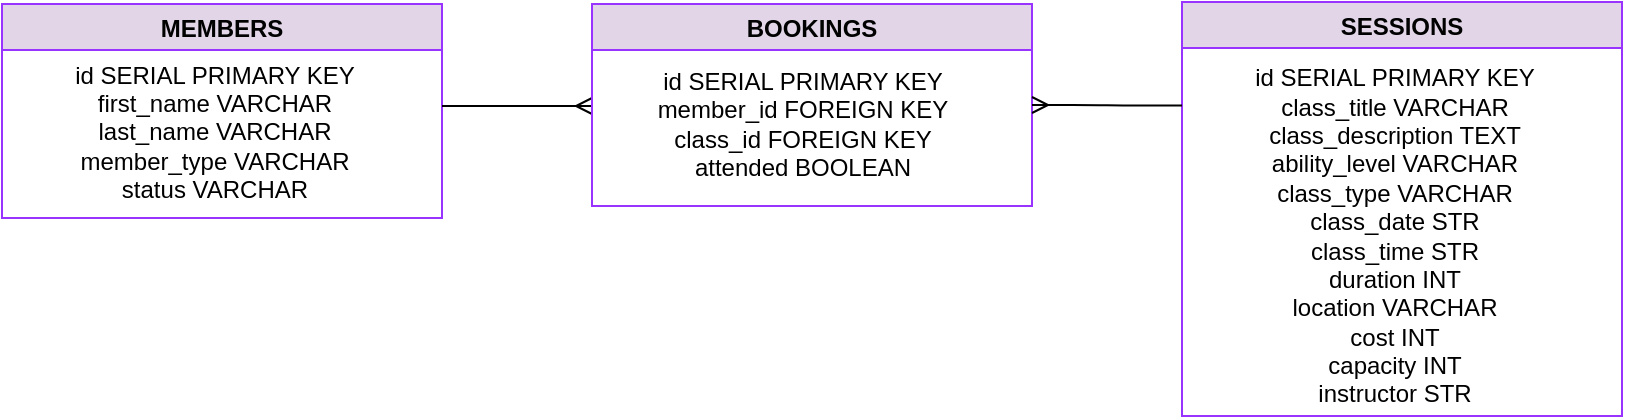 <mxfile version="14.4.9" type="github">
  <diagram id="cUhFRVL-xcHtPhrZ-8ej" name="Page-1">
    <mxGraphModel dx="868" dy="450" grid="1" gridSize="10" guides="1" tooltips="1" connect="1" arrows="1" fold="1" page="1" pageScale="1" pageWidth="827" pageHeight="1169" math="0" shadow="0">
      <root>
        <mxCell id="0" />
        <mxCell id="1" parent="0" />
        <mxCell id="Oh8bmM580HgpUxwd3d-Q-1" value="MEMBERS" style="swimlane;fillColor=#e1d5e7;strokeColor=#9933FF;" parent="1" vertex="1">
          <mxGeometry x="10" y="153" width="220" height="107" as="geometry" />
        </mxCell>
        <mxCell id="Oh8bmM580HgpUxwd3d-Q-4" value="id SERIAL PRIMARY KEY&lt;br&gt;first_name VARCHAR&lt;br&gt;last_name VARCHAR&lt;br&gt;member_type VARCHAR&lt;br&gt;status VARCHAR" style="text;html=1;align=center;verticalAlign=middle;resizable=0;points=[];autosize=1;" parent="Oh8bmM580HgpUxwd3d-Q-1" vertex="1">
          <mxGeometry x="26" y="24" width="160" height="80" as="geometry" />
        </mxCell>
        <mxCell id="Oh8bmM580HgpUxwd3d-Q-2" value="" style="edgeStyle=entityRelationEdgeStyle;fontSize=12;html=1;endArrow=ERmany;" parent="1" edge="1">
          <mxGeometry width="100" height="100" relative="1" as="geometry">
            <mxPoint x="230" y="204" as="sourcePoint" />
            <mxPoint x="305" y="204" as="targetPoint" />
          </mxGeometry>
        </mxCell>
        <mxCell id="Oh8bmM580HgpUxwd3d-Q-8" value="BOOKINGS" style="swimlane;fillColor=#e1d5e7;strokeColor=#9933FF;startSize=23;" parent="1" vertex="1">
          <mxGeometry x="305" y="153" width="220" height="101" as="geometry" />
        </mxCell>
        <mxCell id="Oh8bmM580HgpUxwd3d-Q-9" value="id SERIAL PRIMARY KEY&lt;br&gt;member_id FOREIGN KEY&lt;br&gt;class_id FOREIGN KEY&lt;br&gt;attended BOOLEAN" style="text;html=1;align=center;verticalAlign=middle;resizable=0;points=[];autosize=1;" parent="Oh8bmM580HgpUxwd3d-Q-8" vertex="1">
          <mxGeometry x="25" y="30" width="160" height="60" as="geometry" />
        </mxCell>
        <mxCell id="Oh8bmM580HgpUxwd3d-Q-10" value="SESSIONS" style="swimlane;fillColor=#e1d5e7;strokeColor=#9933FF;startSize=23;" parent="1" vertex="1">
          <mxGeometry x="600" y="152" width="220" height="207" as="geometry" />
        </mxCell>
        <mxCell id="Oh8bmM580HgpUxwd3d-Q-11" value="id SERIAL PRIMARY KEY&lt;br&gt;class_title VARCHAR&lt;br&gt;class_description TEXT&lt;br&gt;ability_level VARCHAR&lt;br&gt;class_type VARCHAR&lt;br&gt;class_date STR&lt;br&gt;class_time STR&lt;br&gt;duration INT&lt;br&gt;location VARCHAR&lt;br&gt;cost INT&lt;br&gt;capacity INT&lt;br&gt;instructor STR" style="text;html=1;align=center;verticalAlign=middle;resizable=0;points=[];autosize=1;" parent="Oh8bmM580HgpUxwd3d-Q-10" vertex="1">
          <mxGeometry x="26" y="32" width="160" height="170" as="geometry" />
        </mxCell>
        <mxCell id="Oh8bmM580HgpUxwd3d-Q-12" value="" style="edgeStyle=entityRelationEdgeStyle;fontSize=12;html=1;endArrow=ERmany;exitX=0;exitY=0.25;exitDx=0;exitDy=0;entryX=1;entryY=0.5;entryDx=0;entryDy=0;" parent="1" edge="1" target="Oh8bmM580HgpUxwd3d-Q-8" source="Oh8bmM580HgpUxwd3d-Q-10">
          <mxGeometry width="100" height="100" relative="1" as="geometry">
            <mxPoint x="525" y="203" as="sourcePoint" />
            <mxPoint x="580" y="170" as="targetPoint" />
          </mxGeometry>
        </mxCell>
      </root>
    </mxGraphModel>
  </diagram>
</mxfile>
